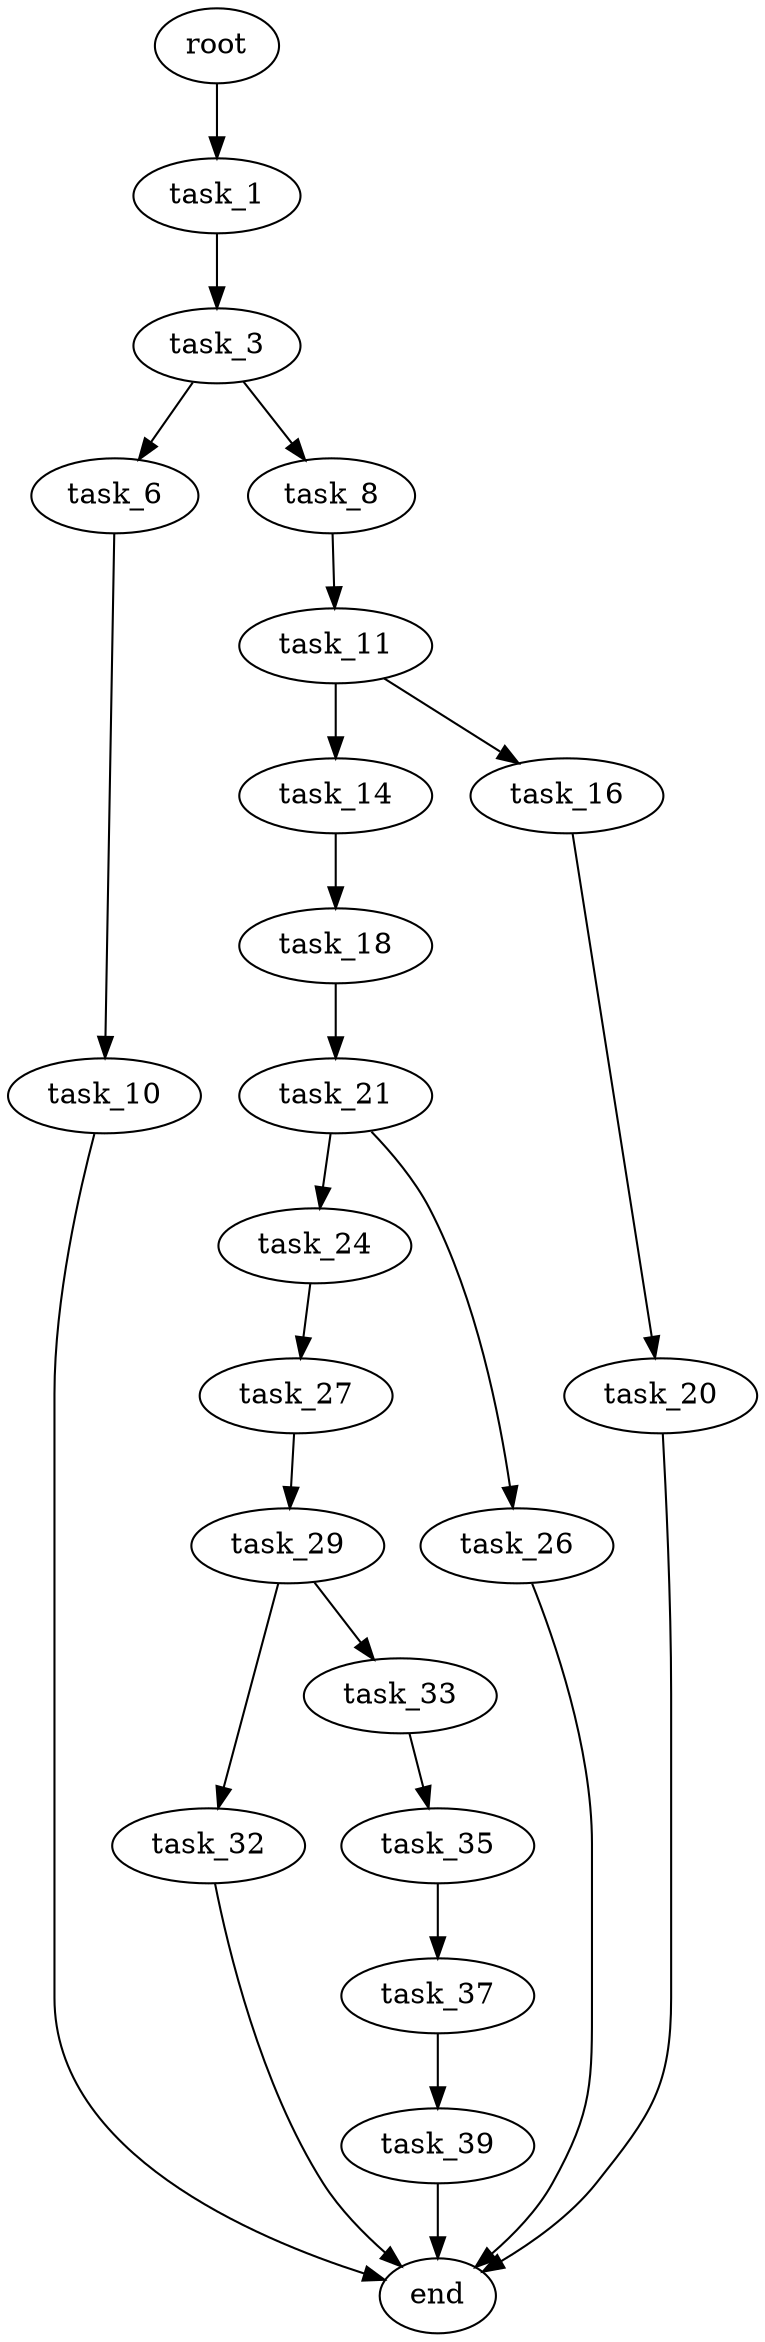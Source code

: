 digraph G {
  root [size="0.000000"];
  task_1 [size="4642945353.000000"];
  task_3 [size="684958389.000000"];
  task_6 [size="14207648591.000000"];
  task_8 [size="605255552780.000000"];
  task_10 [size="23731392577.000000"];
  task_11 [size="7294923842.000000"];
  end [size="0.000000"];
  task_14 [size="4926241839.000000"];
  task_16 [size="13871373044.000000"];
  task_18 [size="11469473642.000000"];
  task_20 [size="1073741824000.000000"];
  task_21 [size="8347217605.000000"];
  task_24 [size="155460642511.000000"];
  task_26 [size="149232039036.000000"];
  task_27 [size="5251678558.000000"];
  task_29 [size="368293445632.000000"];
  task_32 [size="14623859847.000000"];
  task_33 [size="68586952955.000000"];
  task_35 [size="1073741824000.000000"];
  task_37 [size="68719476736.000000"];
  task_39 [size="28991029248.000000"];

  root -> task_1 [size="1.000000"];
  task_1 -> task_3 [size="301989888.000000"];
  task_3 -> task_6 [size="75497472.000000"];
  task_3 -> task_8 [size="75497472.000000"];
  task_6 -> task_10 [size="411041792.000000"];
  task_8 -> task_11 [size="679477248.000000"];
  task_10 -> end [size="1.000000"];
  task_11 -> task_14 [size="411041792.000000"];
  task_11 -> task_16 [size="411041792.000000"];
  task_14 -> task_18 [size="134217728.000000"];
  task_16 -> task_20 [size="536870912.000000"];
  task_18 -> task_21 [size="209715200.000000"];
  task_20 -> end [size="1.000000"];
  task_21 -> task_24 [size="411041792.000000"];
  task_21 -> task_26 [size="411041792.000000"];
  task_24 -> task_27 [size="679477248.000000"];
  task_26 -> end [size="1.000000"];
  task_27 -> task_29 [size="209715200.000000"];
  task_29 -> task_32 [size="411041792.000000"];
  task_29 -> task_33 [size="411041792.000000"];
  task_32 -> end [size="1.000000"];
  task_33 -> task_35 [size="75497472.000000"];
  task_35 -> task_37 [size="838860800.000000"];
  task_37 -> task_39 [size="134217728.000000"];
  task_39 -> end [size="1.000000"];
}
